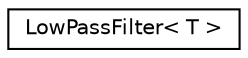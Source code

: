 digraph "Graphical Class Hierarchy"
{
 // INTERACTIVE_SVG=YES
  edge [fontname="Helvetica",fontsize="10",labelfontname="Helvetica",labelfontsize="10"];
  node [fontname="Helvetica",fontsize="10",shape=record];
  rankdir="LR";
  Node1 [label="LowPassFilter\< T \>",height=0.2,width=0.4,color="black", fillcolor="white", style="filled",URL="$classLowPassFilter.html"];
}
